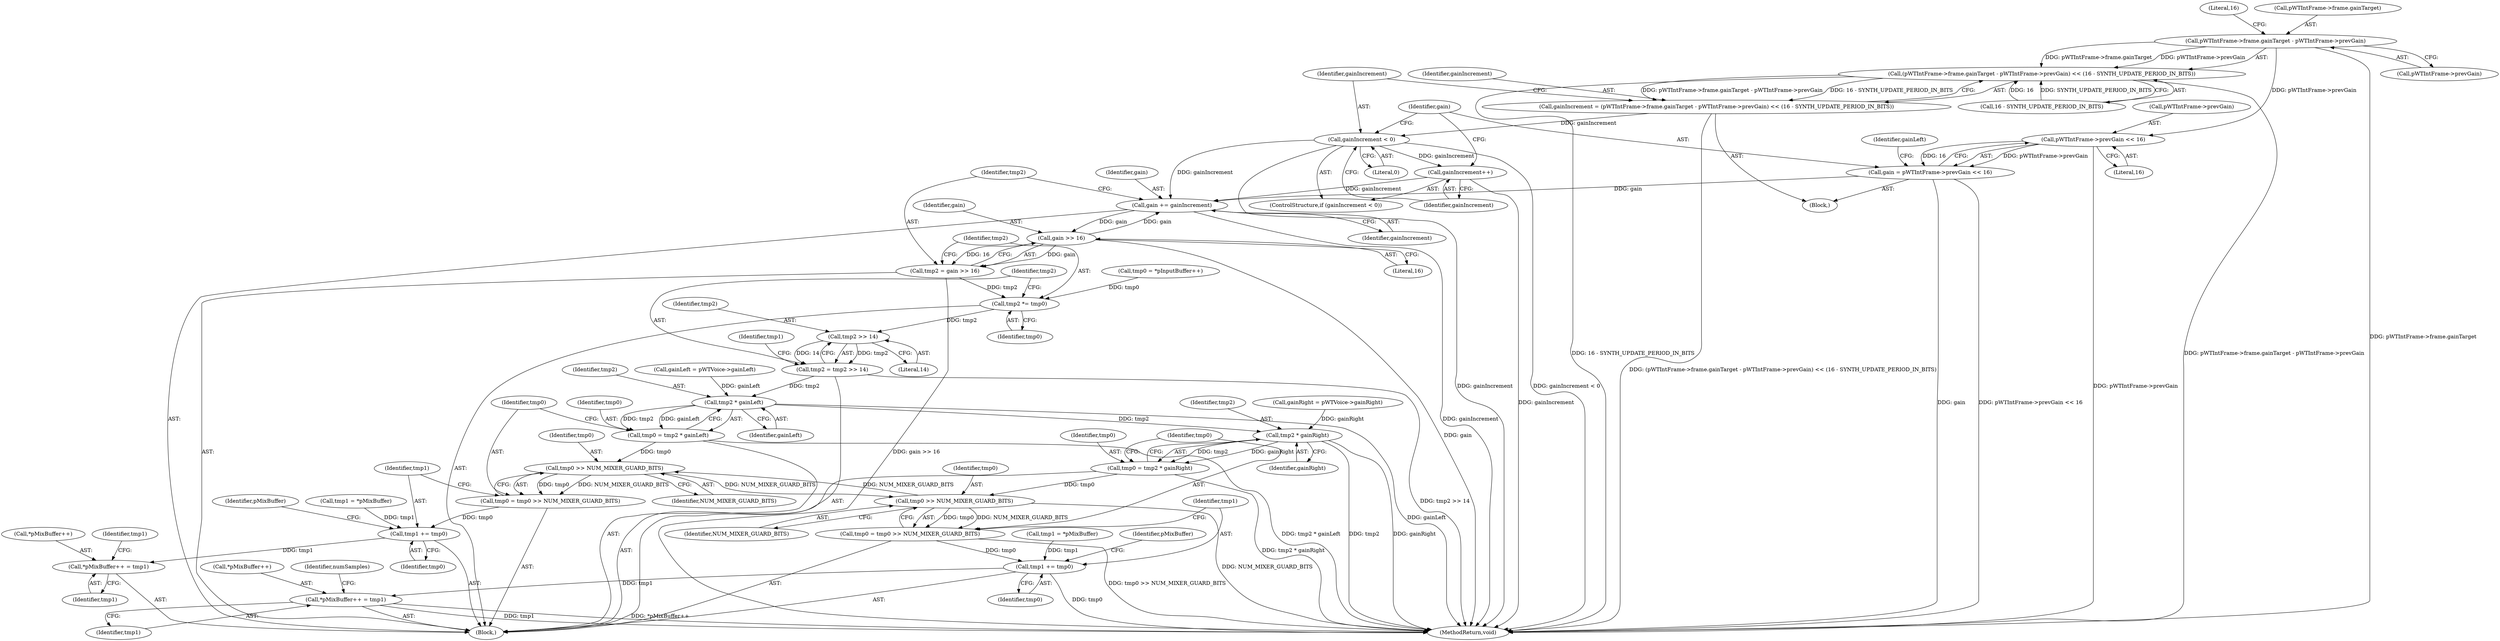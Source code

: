 digraph "0_Android_3ac044334c3ff6a61cb4238ff3ddaf17c7efcf49_4@pointer" {
"1000157" [label="(Call,pWTIntFrame->frame.gainTarget - pWTIntFrame->prevGain)"];
"1000156" [label="(Call,(pWTIntFrame->frame.gainTarget - pWTIntFrame->prevGain) << (16 - SYNTH_UPDATE_PERIOD_IN_BITS))"];
"1000154" [label="(Call,gainIncrement = (pWTIntFrame->frame.gainTarget - pWTIntFrame->prevGain) << (16 - SYNTH_UPDATE_PERIOD_IN_BITS))"];
"1000170" [label="(Call,gainIncrement < 0)"];
"1000173" [label="(Call,gainIncrement++)"];
"1000201" [label="(Call,gain += gainIncrement)"];
"1000206" [label="(Call,gain >> 16)"];
"1000204" [label="(Call,tmp2 = gain >> 16)"];
"1000209" [label="(Call,tmp2 *= tmp0)"];
"1000214" [label="(Call,tmp2 >> 14)"];
"1000212" [label="(Call,tmp2 = tmp2 >> 14)"];
"1000223" [label="(Call,tmp2 * gainLeft)"];
"1000221" [label="(Call,tmp0 = tmp2 * gainLeft)"];
"1000228" [label="(Call,tmp0 >> NUM_MIXER_GUARD_BITS)"];
"1000226" [label="(Call,tmp0 = tmp0 >> NUM_MIXER_GUARD_BITS)"];
"1000231" [label="(Call,tmp1 += tmp0)"];
"1000234" [label="(Call,*pMixBuffer++ = tmp1)"];
"1000250" [label="(Call,tmp0 >> NUM_MIXER_GUARD_BITS)"];
"1000248" [label="(Call,tmp0 = tmp0 >> NUM_MIXER_GUARD_BITS)"];
"1000253" [label="(Call,tmp1 += tmp0)"];
"1000256" [label="(Call,*pMixBuffer++ = tmp1)"];
"1000245" [label="(Call,tmp2 * gainRight)"];
"1000243" [label="(Call,tmp0 = tmp2 * gainRight)"];
"1000177" [label="(Call,pWTIntFrame->prevGain << 16)"];
"1000175" [label="(Call,gain = pWTIntFrame->prevGain << 16)"];
"1000251" [label="(Identifier,tmp0)"];
"1000218" [label="(Identifier,tmp1)"];
"1000177" [label="(Call,pWTIntFrame->prevGain << 16)"];
"1000246" [label="(Identifier,tmp2)"];
"1000154" [label="(Call,gainIncrement = (pWTIntFrame->frame.gainTarget - pWTIntFrame->prevGain) << (16 - SYNTH_UPDATE_PERIOD_IN_BITS))"];
"1000233" [label="(Identifier,tmp0)"];
"1000172" [label="(Literal,0)"];
"1000155" [label="(Identifier,gainIncrement)"];
"1000238" [label="(Identifier,tmp1)"];
"1000167" [label="(Literal,16)"];
"1000170" [label="(Call,gainIncrement < 0)"];
"1000181" [label="(Literal,16)"];
"1000203" [label="(Identifier,gainIncrement)"];
"1000228" [label="(Call,tmp0 >> NUM_MIXER_GUARD_BITS)"];
"1000237" [label="(Identifier,pMixBuffer)"];
"1000255" [label="(Identifier,tmp0)"];
"1000216" [label="(Literal,14)"];
"1000231" [label="(Call,tmp1 += tmp0)"];
"1000223" [label="(Call,tmp2 * gainLeft)"];
"1000187" [label="(Call,gainRight = pWTVoice->gainRight)"];
"1000213" [label="(Identifier,tmp2)"];
"1000260" [label="(Identifier,tmp1)"];
"1000249" [label="(Identifier,tmp0)"];
"1000215" [label="(Identifier,tmp2)"];
"1000171" [label="(Identifier,gainIncrement)"];
"1000240" [label="(Identifier,tmp1)"];
"1000169" [label="(ControlStructure,if (gainIncrement < 0))"];
"1000202" [label="(Identifier,gain)"];
"1000174" [label="(Identifier,gainIncrement)"];
"1000243" [label="(Call,tmp0 = tmp2 * gainRight)"];
"1000217" [label="(Call,tmp1 = *pMixBuffer)"];
"1000183" [label="(Identifier,gainLeft)"];
"1000212" [label="(Call,tmp2 = tmp2 >> 14)"];
"1000230" [label="(Identifier,NUM_MIXER_GUARD_BITS)"];
"1000204" [label="(Call,tmp2 = gain >> 16)"];
"1000224" [label="(Identifier,tmp2)"];
"1000210" [label="(Identifier,tmp2)"];
"1000256" [label="(Call,*pMixBuffer++ = tmp1)"];
"1000156" [label="(Call,(pWTIntFrame->frame.gainTarget - pWTIntFrame->prevGain) << (16 - SYNTH_UPDATE_PERIOD_IN_BITS))"];
"1000176" [label="(Identifier,gain)"];
"1000201" [label="(Call,gain += gainIncrement)"];
"1000257" [label="(Call,*pMixBuffer++)"];
"1000163" [label="(Call,pWTIntFrame->prevGain)"];
"1000248" [label="(Call,tmp0 = tmp0 >> NUM_MIXER_GUARD_BITS)"];
"1000175" [label="(Call,gain = pWTIntFrame->prevGain << 16)"];
"1000196" [label="(Call,tmp0 = *pInputBuffer++)"];
"1000250" [label="(Call,tmp0 >> NUM_MIXER_GUARD_BITS)"];
"1000235" [label="(Call,*pMixBuffer++)"];
"1000173" [label="(Call,gainIncrement++)"];
"1000245" [label="(Call,tmp2 * gainRight)"];
"1000222" [label="(Identifier,tmp0)"];
"1000158" [label="(Call,pWTIntFrame->frame.gainTarget)"];
"1000254" [label="(Identifier,tmp1)"];
"1000259" [label="(Identifier,pMixBuffer)"];
"1000166" [label="(Call,16 - SYNTH_UPDATE_PERIOD_IN_BITS)"];
"1000247" [label="(Identifier,gainRight)"];
"1000225" [label="(Identifier,gainLeft)"];
"1000182" [label="(Call,gainLeft = pWTVoice->gainLeft)"];
"1000253" [label="(Call,tmp1 += tmp0)"];
"1000221" [label="(Call,tmp0 = tmp2 * gainLeft)"];
"1000234" [label="(Call,*pMixBuffer++ = tmp1)"];
"1000209" [label="(Call,tmp2 *= tmp0)"];
"1000178" [label="(Call,pWTIntFrame->prevGain)"];
"1000207" [label="(Identifier,gain)"];
"1000157" [label="(Call,pWTIntFrame->frame.gainTarget - pWTIntFrame->prevGain)"];
"1000214" [label="(Call,tmp2 >> 14)"];
"1000195" [label="(Block,)"];
"1000206" [label="(Call,gain >> 16)"];
"1000229" [label="(Identifier,tmp0)"];
"1000120" [label="(Block,)"];
"1000205" [label="(Identifier,tmp2)"];
"1000239" [label="(Call,tmp1 = *pMixBuffer)"];
"1000208" [label="(Literal,16)"];
"1000226" [label="(Call,tmp0 = tmp0 >> NUM_MIXER_GUARD_BITS)"];
"1000244" [label="(Identifier,tmp0)"];
"1000227" [label="(Identifier,tmp0)"];
"1000232" [label="(Identifier,tmp1)"];
"1000211" [label="(Identifier,tmp0)"];
"1000194" [label="(Identifier,numSamples)"];
"1000261" [label="(MethodReturn,void)"];
"1000252" [label="(Identifier,NUM_MIXER_GUARD_BITS)"];
"1000157" -> "1000156"  [label="AST: "];
"1000157" -> "1000163"  [label="CFG: "];
"1000158" -> "1000157"  [label="AST: "];
"1000163" -> "1000157"  [label="AST: "];
"1000167" -> "1000157"  [label="CFG: "];
"1000157" -> "1000261"  [label="DDG: pWTIntFrame->frame.gainTarget"];
"1000157" -> "1000156"  [label="DDG: pWTIntFrame->frame.gainTarget"];
"1000157" -> "1000156"  [label="DDG: pWTIntFrame->prevGain"];
"1000157" -> "1000177"  [label="DDG: pWTIntFrame->prevGain"];
"1000156" -> "1000154"  [label="AST: "];
"1000156" -> "1000166"  [label="CFG: "];
"1000166" -> "1000156"  [label="AST: "];
"1000154" -> "1000156"  [label="CFG: "];
"1000156" -> "1000261"  [label="DDG: pWTIntFrame->frame.gainTarget - pWTIntFrame->prevGain"];
"1000156" -> "1000261"  [label="DDG: 16 - SYNTH_UPDATE_PERIOD_IN_BITS"];
"1000156" -> "1000154"  [label="DDG: pWTIntFrame->frame.gainTarget - pWTIntFrame->prevGain"];
"1000156" -> "1000154"  [label="DDG: 16 - SYNTH_UPDATE_PERIOD_IN_BITS"];
"1000166" -> "1000156"  [label="DDG: 16"];
"1000166" -> "1000156"  [label="DDG: SYNTH_UPDATE_PERIOD_IN_BITS"];
"1000154" -> "1000120"  [label="AST: "];
"1000155" -> "1000154"  [label="AST: "];
"1000171" -> "1000154"  [label="CFG: "];
"1000154" -> "1000261"  [label="DDG: (pWTIntFrame->frame.gainTarget - pWTIntFrame->prevGain) << (16 - SYNTH_UPDATE_PERIOD_IN_BITS)"];
"1000154" -> "1000170"  [label="DDG: gainIncrement"];
"1000170" -> "1000169"  [label="AST: "];
"1000170" -> "1000172"  [label="CFG: "];
"1000171" -> "1000170"  [label="AST: "];
"1000172" -> "1000170"  [label="AST: "];
"1000174" -> "1000170"  [label="CFG: "];
"1000176" -> "1000170"  [label="CFG: "];
"1000170" -> "1000261"  [label="DDG: gainIncrement"];
"1000170" -> "1000261"  [label="DDG: gainIncrement < 0"];
"1000170" -> "1000173"  [label="DDG: gainIncrement"];
"1000170" -> "1000201"  [label="DDG: gainIncrement"];
"1000173" -> "1000169"  [label="AST: "];
"1000173" -> "1000174"  [label="CFG: "];
"1000174" -> "1000173"  [label="AST: "];
"1000176" -> "1000173"  [label="CFG: "];
"1000173" -> "1000261"  [label="DDG: gainIncrement"];
"1000173" -> "1000201"  [label="DDG: gainIncrement"];
"1000201" -> "1000195"  [label="AST: "];
"1000201" -> "1000203"  [label="CFG: "];
"1000202" -> "1000201"  [label="AST: "];
"1000203" -> "1000201"  [label="AST: "];
"1000205" -> "1000201"  [label="CFG: "];
"1000201" -> "1000261"  [label="DDG: gainIncrement"];
"1000175" -> "1000201"  [label="DDG: gain"];
"1000206" -> "1000201"  [label="DDG: gain"];
"1000201" -> "1000206"  [label="DDG: gain"];
"1000206" -> "1000204"  [label="AST: "];
"1000206" -> "1000208"  [label="CFG: "];
"1000207" -> "1000206"  [label="AST: "];
"1000208" -> "1000206"  [label="AST: "];
"1000204" -> "1000206"  [label="CFG: "];
"1000206" -> "1000261"  [label="DDG: gain"];
"1000206" -> "1000204"  [label="DDG: gain"];
"1000206" -> "1000204"  [label="DDG: 16"];
"1000204" -> "1000195"  [label="AST: "];
"1000205" -> "1000204"  [label="AST: "];
"1000210" -> "1000204"  [label="CFG: "];
"1000204" -> "1000261"  [label="DDG: gain >> 16"];
"1000204" -> "1000209"  [label="DDG: tmp2"];
"1000209" -> "1000195"  [label="AST: "];
"1000209" -> "1000211"  [label="CFG: "];
"1000210" -> "1000209"  [label="AST: "];
"1000211" -> "1000209"  [label="AST: "];
"1000213" -> "1000209"  [label="CFG: "];
"1000196" -> "1000209"  [label="DDG: tmp0"];
"1000209" -> "1000214"  [label="DDG: tmp2"];
"1000214" -> "1000212"  [label="AST: "];
"1000214" -> "1000216"  [label="CFG: "];
"1000215" -> "1000214"  [label="AST: "];
"1000216" -> "1000214"  [label="AST: "];
"1000212" -> "1000214"  [label="CFG: "];
"1000214" -> "1000212"  [label="DDG: tmp2"];
"1000214" -> "1000212"  [label="DDG: 14"];
"1000212" -> "1000195"  [label="AST: "];
"1000213" -> "1000212"  [label="AST: "];
"1000218" -> "1000212"  [label="CFG: "];
"1000212" -> "1000261"  [label="DDG: tmp2 >> 14"];
"1000212" -> "1000223"  [label="DDG: tmp2"];
"1000223" -> "1000221"  [label="AST: "];
"1000223" -> "1000225"  [label="CFG: "];
"1000224" -> "1000223"  [label="AST: "];
"1000225" -> "1000223"  [label="AST: "];
"1000221" -> "1000223"  [label="CFG: "];
"1000223" -> "1000261"  [label="DDG: gainLeft"];
"1000223" -> "1000221"  [label="DDG: tmp2"];
"1000223" -> "1000221"  [label="DDG: gainLeft"];
"1000182" -> "1000223"  [label="DDG: gainLeft"];
"1000223" -> "1000245"  [label="DDG: tmp2"];
"1000221" -> "1000195"  [label="AST: "];
"1000222" -> "1000221"  [label="AST: "];
"1000227" -> "1000221"  [label="CFG: "];
"1000221" -> "1000261"  [label="DDG: tmp2 * gainLeft"];
"1000221" -> "1000228"  [label="DDG: tmp0"];
"1000228" -> "1000226"  [label="AST: "];
"1000228" -> "1000230"  [label="CFG: "];
"1000229" -> "1000228"  [label="AST: "];
"1000230" -> "1000228"  [label="AST: "];
"1000226" -> "1000228"  [label="CFG: "];
"1000228" -> "1000226"  [label="DDG: tmp0"];
"1000228" -> "1000226"  [label="DDG: NUM_MIXER_GUARD_BITS"];
"1000250" -> "1000228"  [label="DDG: NUM_MIXER_GUARD_BITS"];
"1000228" -> "1000250"  [label="DDG: NUM_MIXER_GUARD_BITS"];
"1000226" -> "1000195"  [label="AST: "];
"1000227" -> "1000226"  [label="AST: "];
"1000232" -> "1000226"  [label="CFG: "];
"1000226" -> "1000231"  [label="DDG: tmp0"];
"1000231" -> "1000195"  [label="AST: "];
"1000231" -> "1000233"  [label="CFG: "];
"1000232" -> "1000231"  [label="AST: "];
"1000233" -> "1000231"  [label="AST: "];
"1000237" -> "1000231"  [label="CFG: "];
"1000217" -> "1000231"  [label="DDG: tmp1"];
"1000231" -> "1000234"  [label="DDG: tmp1"];
"1000234" -> "1000195"  [label="AST: "];
"1000234" -> "1000238"  [label="CFG: "];
"1000235" -> "1000234"  [label="AST: "];
"1000238" -> "1000234"  [label="AST: "];
"1000240" -> "1000234"  [label="CFG: "];
"1000250" -> "1000248"  [label="AST: "];
"1000250" -> "1000252"  [label="CFG: "];
"1000251" -> "1000250"  [label="AST: "];
"1000252" -> "1000250"  [label="AST: "];
"1000248" -> "1000250"  [label="CFG: "];
"1000250" -> "1000261"  [label="DDG: NUM_MIXER_GUARD_BITS"];
"1000250" -> "1000248"  [label="DDG: tmp0"];
"1000250" -> "1000248"  [label="DDG: NUM_MIXER_GUARD_BITS"];
"1000243" -> "1000250"  [label="DDG: tmp0"];
"1000248" -> "1000195"  [label="AST: "];
"1000249" -> "1000248"  [label="AST: "];
"1000254" -> "1000248"  [label="CFG: "];
"1000248" -> "1000261"  [label="DDG: tmp0 >> NUM_MIXER_GUARD_BITS"];
"1000248" -> "1000253"  [label="DDG: tmp0"];
"1000253" -> "1000195"  [label="AST: "];
"1000253" -> "1000255"  [label="CFG: "];
"1000254" -> "1000253"  [label="AST: "];
"1000255" -> "1000253"  [label="AST: "];
"1000259" -> "1000253"  [label="CFG: "];
"1000253" -> "1000261"  [label="DDG: tmp0"];
"1000239" -> "1000253"  [label="DDG: tmp1"];
"1000253" -> "1000256"  [label="DDG: tmp1"];
"1000256" -> "1000195"  [label="AST: "];
"1000256" -> "1000260"  [label="CFG: "];
"1000257" -> "1000256"  [label="AST: "];
"1000260" -> "1000256"  [label="AST: "];
"1000194" -> "1000256"  [label="CFG: "];
"1000256" -> "1000261"  [label="DDG: tmp1"];
"1000256" -> "1000261"  [label="DDG: *pMixBuffer++"];
"1000245" -> "1000243"  [label="AST: "];
"1000245" -> "1000247"  [label="CFG: "];
"1000246" -> "1000245"  [label="AST: "];
"1000247" -> "1000245"  [label="AST: "];
"1000243" -> "1000245"  [label="CFG: "];
"1000245" -> "1000261"  [label="DDG: tmp2"];
"1000245" -> "1000261"  [label="DDG: gainRight"];
"1000245" -> "1000243"  [label="DDG: tmp2"];
"1000245" -> "1000243"  [label="DDG: gainRight"];
"1000187" -> "1000245"  [label="DDG: gainRight"];
"1000243" -> "1000195"  [label="AST: "];
"1000244" -> "1000243"  [label="AST: "];
"1000249" -> "1000243"  [label="CFG: "];
"1000243" -> "1000261"  [label="DDG: tmp2 * gainRight"];
"1000177" -> "1000175"  [label="AST: "];
"1000177" -> "1000181"  [label="CFG: "];
"1000178" -> "1000177"  [label="AST: "];
"1000181" -> "1000177"  [label="AST: "];
"1000175" -> "1000177"  [label="CFG: "];
"1000177" -> "1000261"  [label="DDG: pWTIntFrame->prevGain"];
"1000177" -> "1000175"  [label="DDG: pWTIntFrame->prevGain"];
"1000177" -> "1000175"  [label="DDG: 16"];
"1000175" -> "1000120"  [label="AST: "];
"1000176" -> "1000175"  [label="AST: "];
"1000183" -> "1000175"  [label="CFG: "];
"1000175" -> "1000261"  [label="DDG: gain"];
"1000175" -> "1000261"  [label="DDG: pWTIntFrame->prevGain << 16"];
}
